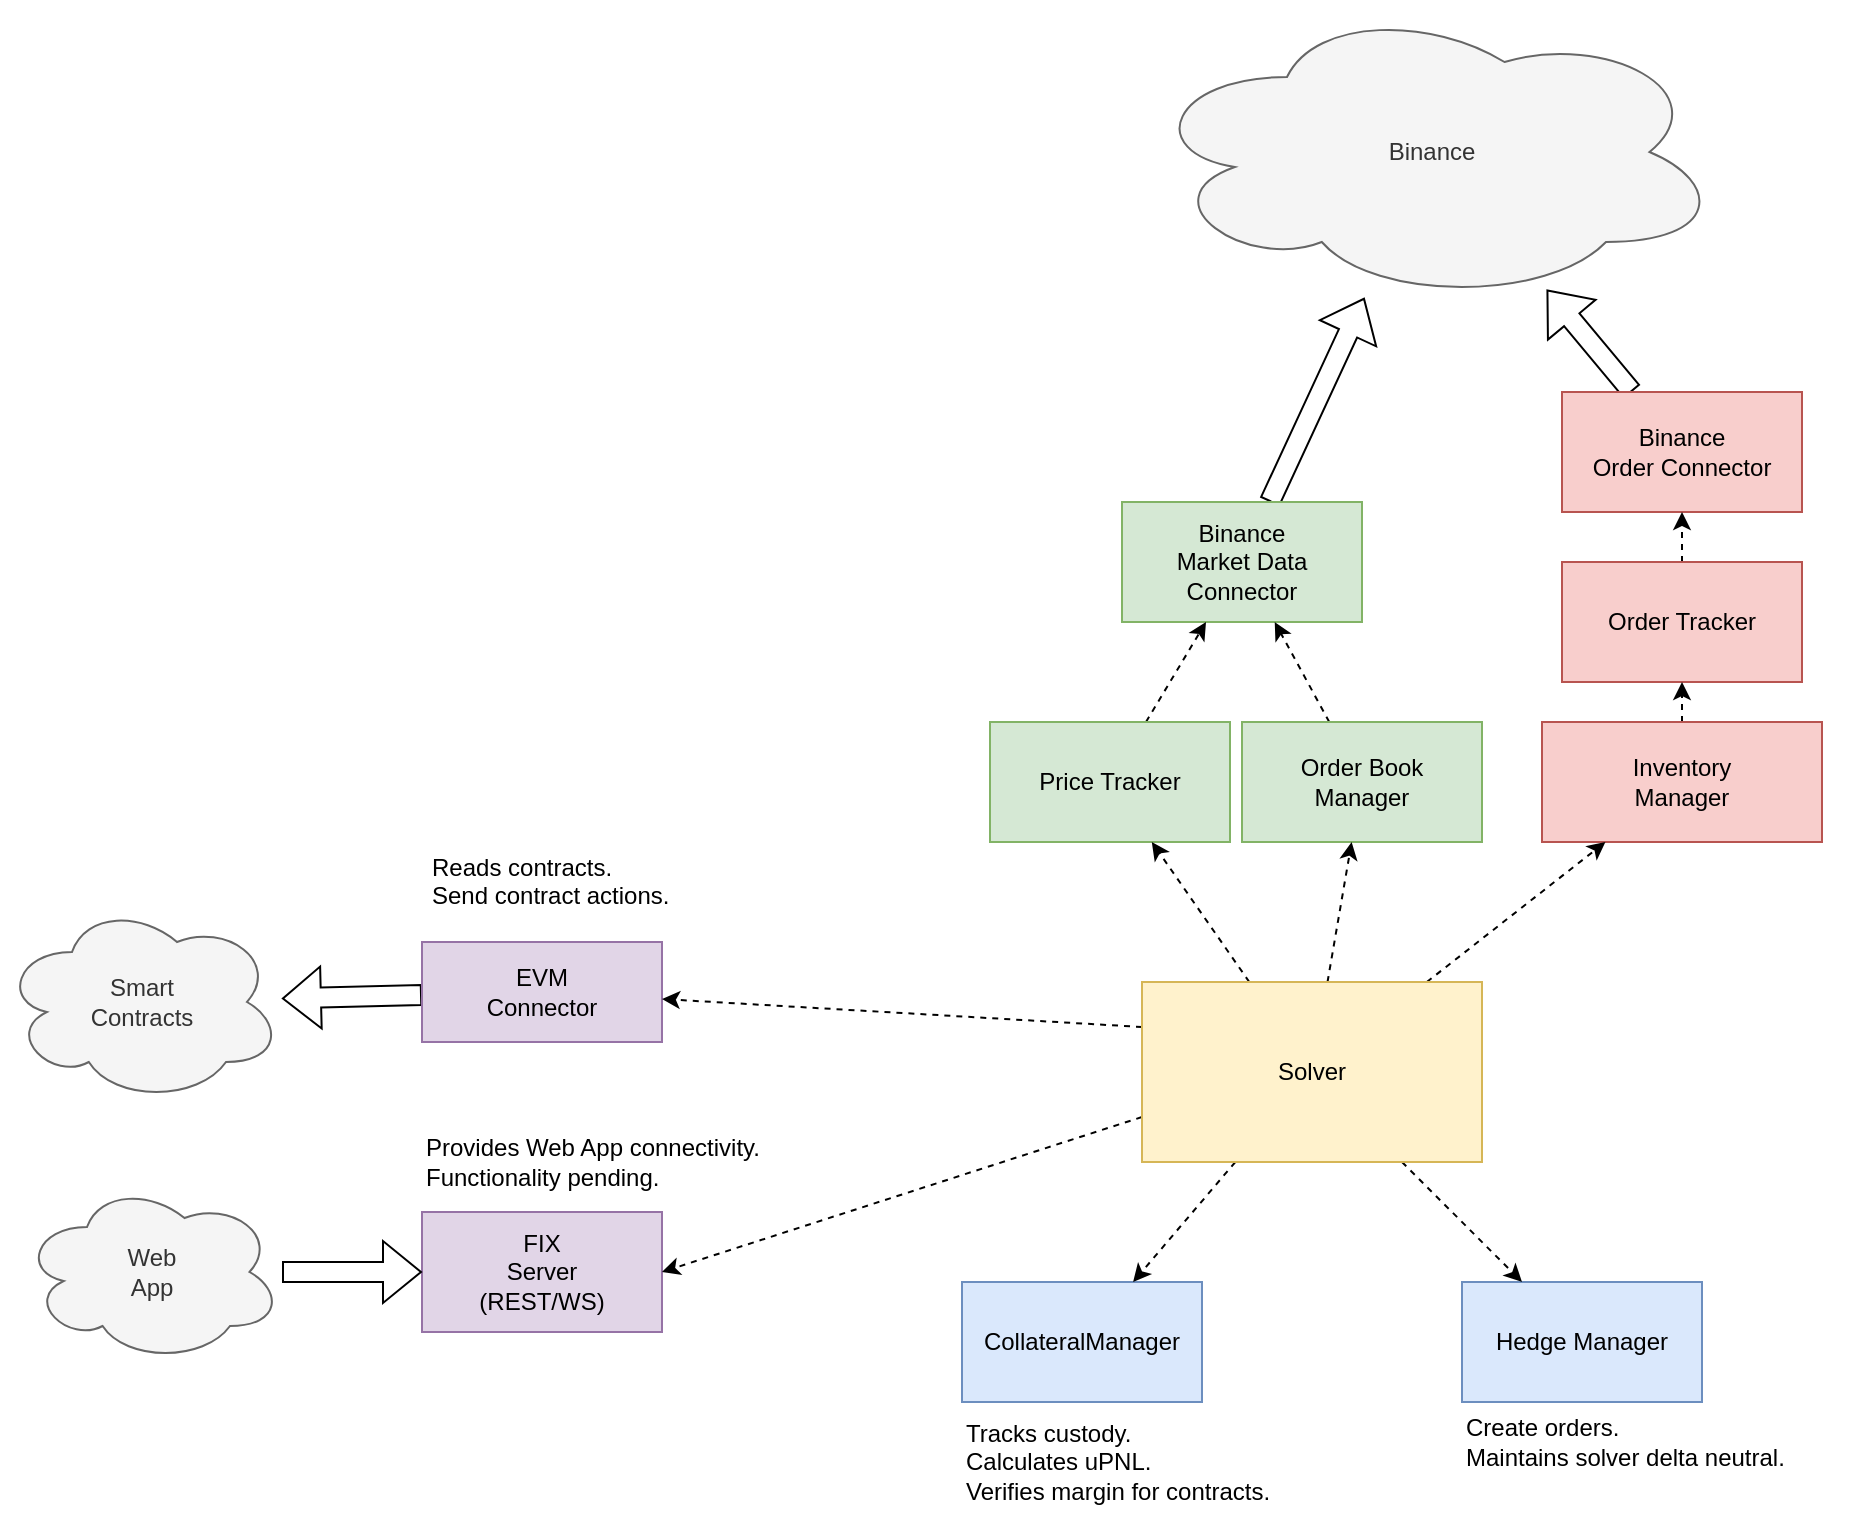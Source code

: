 <mxfile>
    <diagram name="Page-1" id="jLtPJ1LHg6DGONc26ywa">
        <mxGraphModel dx="2483" dy="2301" grid="1" gridSize="10" guides="1" tooltips="1" connect="1" arrows="1" fold="1" page="1" pageScale="1" pageWidth="827" pageHeight="1169" math="0" shadow="0">
            <root>
                <mxCell id="0"/>
                <mxCell id="1" parent="0"/>
                <mxCell id="7HpykqLFBmdJ59aaJS6n-3" value="FIX&lt;div&gt;&lt;span style=&quot;background-color: initial;&quot;&gt;Server&lt;/span&gt;&lt;/div&gt;&lt;div&gt;&lt;span style=&quot;background-color: initial;&quot;&gt;(REST/WS)&lt;/span&gt;&lt;/div&gt;" style="rounded=0;whiteSpace=wrap;html=1;fillColor=#e1d5e7;strokeColor=#9673a6;" parent="1" vertex="1">
                    <mxGeometry x="130" y="435" width="120" height="60" as="geometry"/>
                </mxCell>
                <mxCell id="7HpykqLFBmdJ59aaJS6n-4" style="rounded=0;orthogonalLoop=1;jettySize=auto;html=1;shape=flexArrow;" parent="1" source="7HpykqLFBmdJ59aaJS6n-5" target="7HpykqLFBmdJ59aaJS6n-6" edge="1">
                    <mxGeometry relative="1" as="geometry"/>
                </mxCell>
                <mxCell id="7HpykqLFBmdJ59aaJS6n-5" value="Binance&lt;div&gt;Market Data&lt;/div&gt;&lt;div&gt;Connector&lt;/div&gt;" style="rounded=0;whiteSpace=wrap;html=1;fillColor=#d5e8d4;strokeColor=#82b366;" parent="1" vertex="1">
                    <mxGeometry x="480" y="80" width="120" height="60" as="geometry"/>
                </mxCell>
                <mxCell id="7HpykqLFBmdJ59aaJS6n-6" value="Binance" style="ellipse;shape=cloud;whiteSpace=wrap;html=1;fillColor=#f5f5f5;fontColor=#333333;strokeColor=#666666;" parent="1" vertex="1">
                    <mxGeometry x="490" y="-170" width="290" height="150" as="geometry"/>
                </mxCell>
                <mxCell id="7HpykqLFBmdJ59aaJS6n-7" style="rounded=0;orthogonalLoop=1;jettySize=auto;html=1;shape=flexArrow;" parent="1" source="7HpykqLFBmdJ59aaJS6n-8" target="7HpykqLFBmdJ59aaJS6n-3" edge="1">
                    <mxGeometry relative="1" as="geometry"/>
                </mxCell>
                <mxCell id="7HpykqLFBmdJ59aaJS6n-8" value="Web&lt;div&gt;App&lt;/div&gt;" style="ellipse;shape=cloud;whiteSpace=wrap;html=1;fillColor=#f5f5f5;fontColor=#333333;strokeColor=#666666;" parent="1" vertex="1">
                    <mxGeometry x="-70" y="420" width="130" height="90" as="geometry"/>
                </mxCell>
                <mxCell id="7HpykqLFBmdJ59aaJS6n-9" value="&lt;div&gt;Smart&lt;/div&gt;&lt;div&gt;Contracts&lt;/div&gt;" style="ellipse;shape=cloud;whiteSpace=wrap;html=1;fillColor=#f5f5f5;fontColor=#333333;strokeColor=#666666;" parent="1" vertex="1">
                    <mxGeometry x="-80" y="280" width="140" height="100" as="geometry"/>
                </mxCell>
                <mxCell id="7HpykqLFBmdJ59aaJS6n-10" style="rounded=0;orthogonalLoop=1;jettySize=auto;html=1;shape=flexArrow;" parent="1" source="7HpykqLFBmdJ59aaJS6n-12" target="7HpykqLFBmdJ59aaJS6n-9" edge="1">
                    <mxGeometry relative="1" as="geometry"/>
                </mxCell>
                <mxCell id="7HpykqLFBmdJ59aaJS6n-12" value="EVM&lt;div&gt;Connector&lt;/div&gt;" style="rounded=0;whiteSpace=wrap;html=1;fillColor=#e1d5e7;strokeColor=#9673a6;" parent="1" vertex="1">
                    <mxGeometry x="130" y="300" width="120" height="50" as="geometry"/>
                </mxCell>
                <mxCell id="7HpykqLFBmdJ59aaJS6n-13" style="rounded=0;orthogonalLoop=1;jettySize=auto;html=1;shape=flexArrow;" parent="1" source="7HpykqLFBmdJ59aaJS6n-14" target="7HpykqLFBmdJ59aaJS6n-6" edge="1">
                    <mxGeometry relative="1" as="geometry"/>
                </mxCell>
                <mxCell id="7HpykqLFBmdJ59aaJS6n-14" value="Binance&lt;div&gt;&lt;span style=&quot;background-color: initial;&quot;&gt;Order Connector&lt;/span&gt;&lt;br&gt;&lt;/div&gt;" style="rounded=0;whiteSpace=wrap;html=1;fillColor=#f8cecc;strokeColor=#b85450;" parent="1" vertex="1">
                    <mxGeometry x="700" y="25" width="120" height="60" as="geometry"/>
                </mxCell>
                <mxCell id="5aa-sFfi16cLyc81ufA3-21" style="rounded=0;orthogonalLoop=1;jettySize=auto;html=1;dashed=1;" parent="1" source="7HpykqLFBmdJ59aaJS6n-16" target="7HpykqLFBmdJ59aaJS6n-14" edge="1">
                    <mxGeometry relative="1" as="geometry"/>
                </mxCell>
                <mxCell id="7HpykqLFBmdJ59aaJS6n-16" value="&lt;div&gt;&lt;span style=&quot;background-color: initial;&quot;&gt;Order Tracker&lt;/span&gt;&lt;br&gt;&lt;/div&gt;" style="rounded=0;whiteSpace=wrap;html=1;fillColor=#f8cecc;strokeColor=#b85450;" parent="1" vertex="1">
                    <mxGeometry x="700" y="110" width="120" height="60" as="geometry"/>
                </mxCell>
                <mxCell id="5aa-sFfi16cLyc81ufA3-17" style="rounded=0;orthogonalLoop=1;jettySize=auto;html=1;dashed=1;" parent="1" source="7HpykqLFBmdJ59aaJS6n-18" target="7HpykqLFBmdJ59aaJS6n-5" edge="1">
                    <mxGeometry relative="1" as="geometry"/>
                </mxCell>
                <mxCell id="7HpykqLFBmdJ59aaJS6n-18" value="&lt;div&gt;&lt;span style=&quot;background-color: initial;&quot;&gt;Price Tracker&lt;/span&gt;&lt;br&gt;&lt;/div&gt;" style="rounded=0;whiteSpace=wrap;html=1;fillColor=#d5e8d4;strokeColor=#82b366;" parent="1" vertex="1">
                    <mxGeometry x="414" y="190" width="120" height="60" as="geometry"/>
                </mxCell>
                <mxCell id="5aa-sFfi16cLyc81ufA3-19" style="rounded=0;orthogonalLoop=1;jettySize=auto;html=1;dashed=1;" parent="1" source="7HpykqLFBmdJ59aaJS6n-21" target="7HpykqLFBmdJ59aaJS6n-5" edge="1">
                    <mxGeometry relative="1" as="geometry"/>
                </mxCell>
                <mxCell id="7HpykqLFBmdJ59aaJS6n-21" value="&lt;div&gt;Order Book&lt;/div&gt;&lt;div&gt;Manager&lt;/div&gt;" style="rounded=0;whiteSpace=wrap;html=1;fillColor=#d5e8d4;strokeColor=#82b366;" parent="1" vertex="1">
                    <mxGeometry x="540" y="190" width="120" height="60" as="geometry"/>
                </mxCell>
                <mxCell id="5aa-sFfi16cLyc81ufA3-5" style="rounded=0;orthogonalLoop=1;jettySize=auto;html=1;dashed=1;exitX=0;exitY=0.75;exitDx=0;exitDy=0;entryX=1;entryY=0.5;entryDx=0;entryDy=0;" parent="1" target="7HpykqLFBmdJ59aaJS6n-3" edge="1" source="5aa-sFfi16cLyc81ufA3-4">
                    <mxGeometry relative="1" as="geometry">
                        <mxPoint x="60" y="172.5" as="sourcePoint"/>
                    </mxGeometry>
                </mxCell>
                <mxCell id="5aa-sFfi16cLyc81ufA3-7" style="rounded=0;orthogonalLoop=1;jettySize=auto;html=1;dashed=1;exitX=0;exitY=0.25;exitDx=0;exitDy=0;" parent="1" source="5aa-sFfi16cLyc81ufA3-4" target="7HpykqLFBmdJ59aaJS6n-12" edge="1">
                    <mxGeometry relative="1" as="geometry">
                        <mxPoint x="480" y="322.5" as="sourcePoint"/>
                    </mxGeometry>
                </mxCell>
                <mxCell id="5aa-sFfi16cLyc81ufA3-20" style="rounded=0;orthogonalLoop=1;jettySize=auto;html=1;dashed=1;" parent="1" source="7HpykqLFBmdJ59aaJS6n-48" target="7HpykqLFBmdJ59aaJS6n-16" edge="1">
                    <mxGeometry relative="1" as="geometry"/>
                </mxCell>
                <mxCell id="7HpykqLFBmdJ59aaJS6n-48" value="&lt;div&gt;Inventory&lt;/div&gt;&lt;div&gt;Manager&lt;/div&gt;" style="rounded=0;whiteSpace=wrap;html=1;fillColor=#f8cecc;strokeColor=#b85450;" parent="1" vertex="1">
                    <mxGeometry x="690" y="190" width="140" height="60" as="geometry"/>
                </mxCell>
                <mxCell id="5aa-sFfi16cLyc81ufA3-1" value="&lt;div&gt;Hedge Manager&lt;/div&gt;" style="rounded=0;whiteSpace=wrap;html=1;fillColor=#dae8fc;strokeColor=#6c8ebf;" parent="1" vertex="1">
                    <mxGeometry x="650" y="470" width="120" height="60" as="geometry"/>
                </mxCell>
                <mxCell id="5aa-sFfi16cLyc81ufA3-2" value="&lt;div&gt;CollateralManager&lt;/div&gt;" style="rounded=0;whiteSpace=wrap;html=1;fillColor=#dae8fc;strokeColor=#6c8ebf;" parent="1" vertex="1">
                    <mxGeometry x="400" y="470" width="120" height="60" as="geometry"/>
                </mxCell>
                <mxCell id="5aa-sFfi16cLyc81ufA3-11" style="rounded=0;orthogonalLoop=1;jettySize=auto;html=1;dashed=1;" parent="1" source="5aa-sFfi16cLyc81ufA3-4" target="5aa-sFfi16cLyc81ufA3-2" edge="1">
                    <mxGeometry relative="1" as="geometry"/>
                </mxCell>
                <mxCell id="5aa-sFfi16cLyc81ufA3-12" style="rounded=0;orthogonalLoop=1;jettySize=auto;html=1;dashed=1;" parent="1" source="5aa-sFfi16cLyc81ufA3-4" target="5aa-sFfi16cLyc81ufA3-1" edge="1">
                    <mxGeometry relative="1" as="geometry"/>
                </mxCell>
                <mxCell id="5aa-sFfi16cLyc81ufA3-14" style="rounded=0;orthogonalLoop=1;jettySize=auto;html=1;dashed=1;" parent="1" source="5aa-sFfi16cLyc81ufA3-4" target="7HpykqLFBmdJ59aaJS6n-48" edge="1">
                    <mxGeometry relative="1" as="geometry"/>
                </mxCell>
                <mxCell id="5aa-sFfi16cLyc81ufA3-15" style="rounded=0;orthogonalLoop=1;jettySize=auto;html=1;dashed=1;" parent="1" source="5aa-sFfi16cLyc81ufA3-4" target="7HpykqLFBmdJ59aaJS6n-21" edge="1">
                    <mxGeometry relative="1" as="geometry"/>
                </mxCell>
                <mxCell id="5aa-sFfi16cLyc81ufA3-16" style="rounded=0;orthogonalLoop=1;jettySize=auto;html=1;dashed=1;" parent="1" source="5aa-sFfi16cLyc81ufA3-4" target="7HpykqLFBmdJ59aaJS6n-18" edge="1">
                    <mxGeometry relative="1" as="geometry"/>
                </mxCell>
                <mxCell id="5aa-sFfi16cLyc81ufA3-4" value="&lt;div&gt;Solver&lt;/div&gt;" style="rounded=0;whiteSpace=wrap;html=1;fillColor=#fff2cc;strokeColor=#d6b656;" parent="1" vertex="1">
                    <mxGeometry x="490" y="320" width="170" height="90" as="geometry"/>
                </mxCell>
                <mxCell id="11" value="&lt;h1&gt;&lt;/h1&gt;&lt;p&gt;Reads contracts.&lt;br&gt;&lt;span style=&quot;background-color: initial;&quot;&gt;Send contract actions.&amp;nbsp;&lt;/span&gt;&lt;/p&gt;&lt;p&gt;&lt;/p&gt;" style="text;html=1;strokeColor=none;fillColor=none;spacing=5;spacingTop=-20;whiteSpace=wrap;overflow=hidden;rounded=0;" vertex="1" parent="1">
                    <mxGeometry x="130" y="250" width="140" height="40" as="geometry"/>
                </mxCell>
                <mxCell id="13" value="&lt;div style=&quot;&quot;&gt;&lt;span style=&quot;background-color: initial;&quot;&gt;Provides Web App connectivity.&lt;/span&gt;&lt;/div&gt;&lt;div style=&quot;&quot;&gt;&lt;span style=&quot;background-color: initial;&quot;&gt;Functionality pending.&lt;/span&gt;&lt;/div&gt;" style="text;html=1;strokeColor=none;fillColor=none;align=left;verticalAlign=middle;whiteSpace=wrap;rounded=0;" vertex="1" parent="1">
                    <mxGeometry x="130" y="385" width="200" height="50" as="geometry"/>
                </mxCell>
                <mxCell id="15" value="Tracks custody.&lt;br&gt;Calculates uPNL.&lt;br&gt;Verifies margin for contracts." style="text;html=1;strokeColor=none;fillColor=none;align=left;verticalAlign=middle;whiteSpace=wrap;rounded=0;" vertex="1" parent="1">
                    <mxGeometry x="400" y="530" width="170" height="60" as="geometry"/>
                </mxCell>
                <mxCell id="17" value="Create orders.&lt;br&gt;Maintains solver delta neutral." style="text;html=1;strokeColor=none;fillColor=none;align=left;verticalAlign=middle;whiteSpace=wrap;rounded=0;" vertex="1" parent="1">
                    <mxGeometry x="650" y="530" width="200" height="40" as="geometry"/>
                </mxCell>
            </root>
        </mxGraphModel>
    </diagram>
</mxfile>